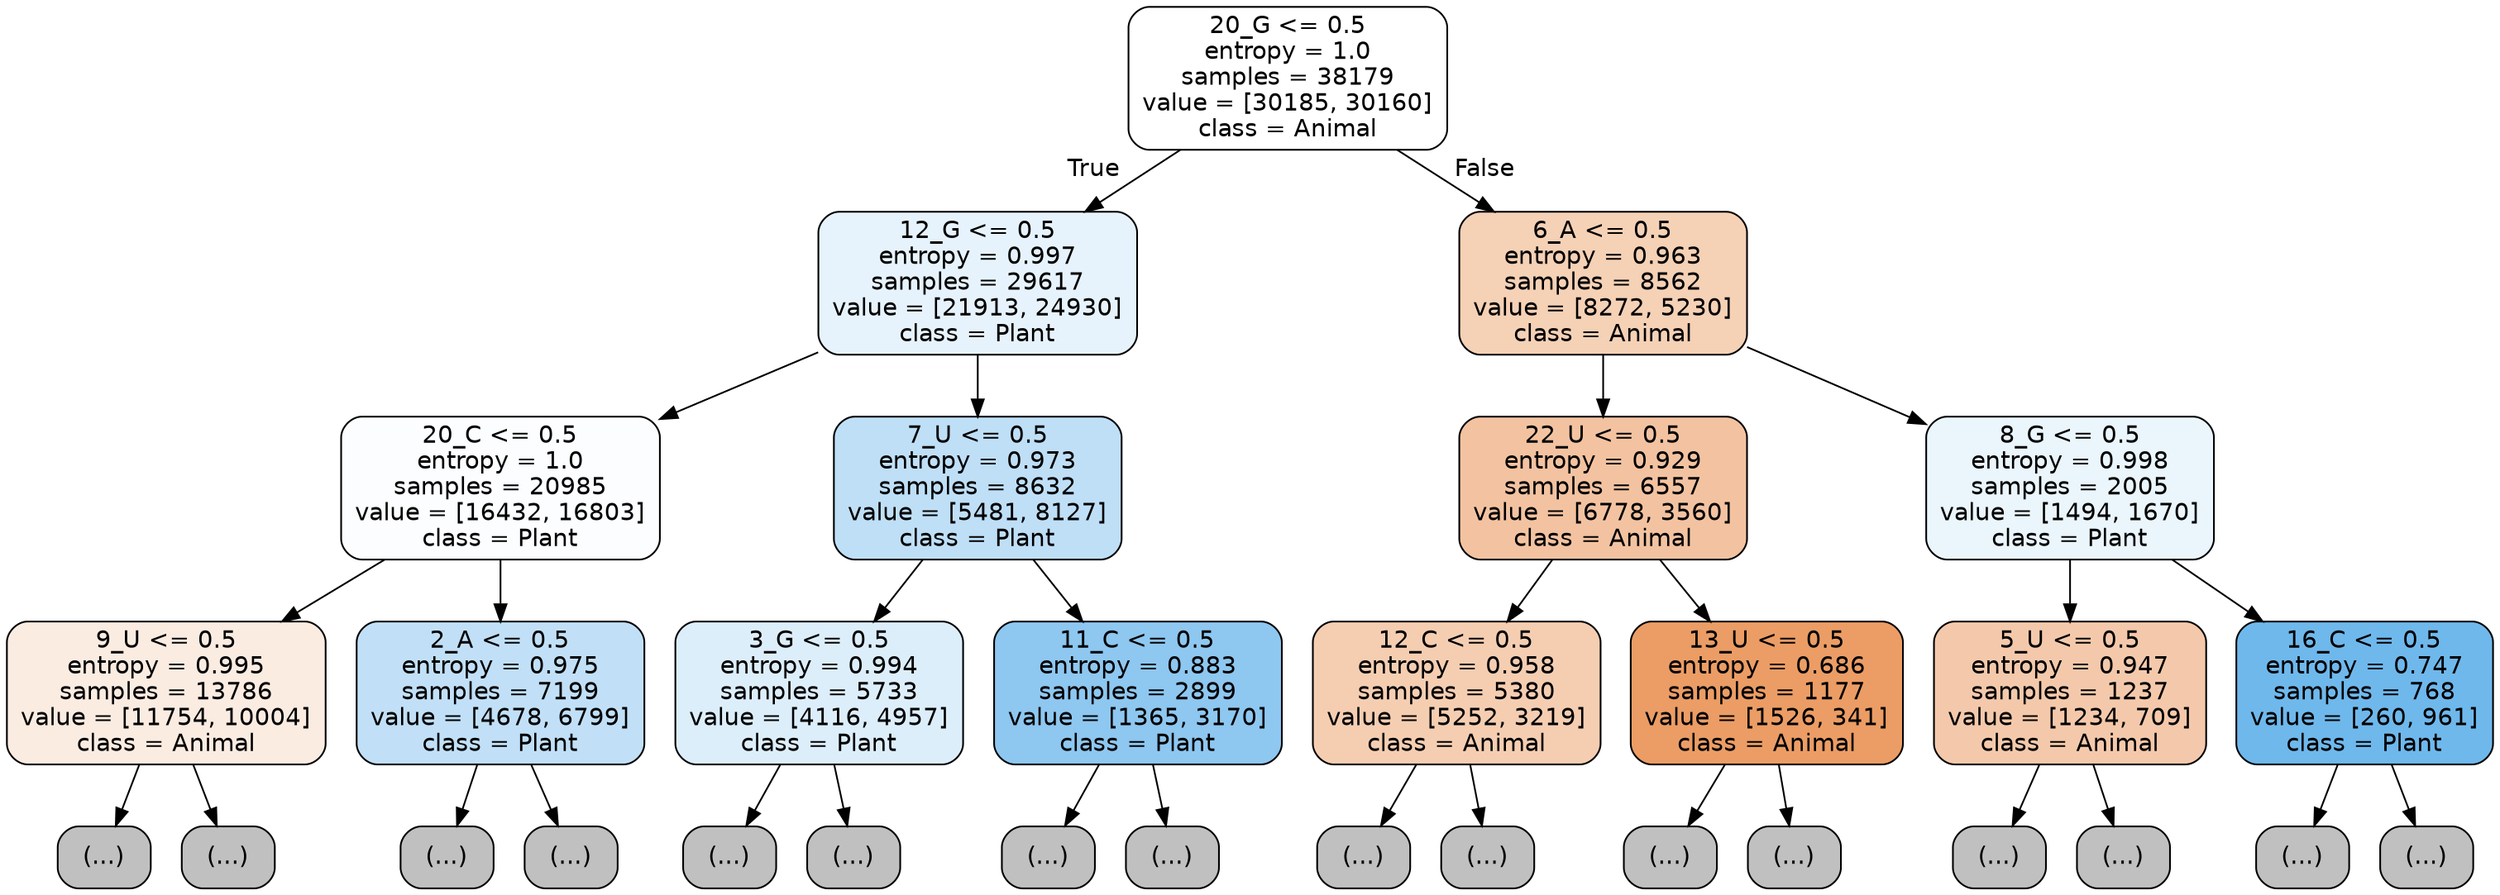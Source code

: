 digraph Tree {
node [shape=box, style="filled, rounded", color="black", fontname="helvetica"] ;
edge [fontname="helvetica"] ;
0 [label="20_G <= 0.5\nentropy = 1.0\nsamples = 38179\nvalue = [30185, 30160]\nclass = Animal", fillcolor="#ffffff"] ;
1 [label="12_G <= 0.5\nentropy = 0.997\nsamples = 29617\nvalue = [21913, 24930]\nclass = Plant", fillcolor="#e7f3fc"] ;
0 -> 1 [labeldistance=2.5, labelangle=45, headlabel="True"] ;
2 [label="20_C <= 0.5\nentropy = 1.0\nsamples = 20985\nvalue = [16432, 16803]\nclass = Plant", fillcolor="#fbfdfe"] ;
1 -> 2 ;
3 [label="9_U <= 0.5\nentropy = 0.995\nsamples = 13786\nvalue = [11754, 10004]\nclass = Animal", fillcolor="#fbece2"] ;
2 -> 3 ;
4 [label="(...)", fillcolor="#C0C0C0"] ;
3 -> 4 ;
4729 [label="(...)", fillcolor="#C0C0C0"] ;
3 -> 4729 ;
6634 [label="2_A <= 0.5\nentropy = 0.975\nsamples = 7199\nvalue = [4678, 6799]\nclass = Plant", fillcolor="#c1e0f7"] ;
2 -> 6634 ;
6635 [label="(...)", fillcolor="#C0C0C0"] ;
6634 -> 6635 ;
8998 [label="(...)", fillcolor="#C0C0C0"] ;
6634 -> 8998 ;
9667 [label="7_U <= 0.5\nentropy = 0.973\nsamples = 8632\nvalue = [5481, 8127]\nclass = Plant", fillcolor="#bfdff7"] ;
1 -> 9667 ;
9668 [label="3_G <= 0.5\nentropy = 0.994\nsamples = 5733\nvalue = [4116, 4957]\nclass = Plant", fillcolor="#ddeefb"] ;
9667 -> 9668 ;
9669 [label="(...)", fillcolor="#C0C0C0"] ;
9668 -> 9669 ;
11424 [label="(...)", fillcolor="#C0C0C0"] ;
9668 -> 11424 ;
12173 [label="11_C <= 0.5\nentropy = 0.883\nsamples = 2899\nvalue = [1365, 3170]\nclass = Plant", fillcolor="#8ec7f0"] ;
9667 -> 12173 ;
12174 [label="(...)", fillcolor="#C0C0C0"] ;
12173 -> 12174 ;
12909 [label="(...)", fillcolor="#C0C0C0"] ;
12173 -> 12909 ;
13054 [label="6_A <= 0.5\nentropy = 0.963\nsamples = 8562\nvalue = [8272, 5230]\nclass = Animal", fillcolor="#f5d1b6"] ;
0 -> 13054 [labeldistance=2.5, labelangle=-45, headlabel="False"] ;
13055 [label="22_U <= 0.5\nentropy = 0.929\nsamples = 6557\nvalue = [6778, 3560]\nclass = Animal", fillcolor="#f3c3a1"] ;
13054 -> 13055 ;
13056 [label="12_C <= 0.5\nentropy = 0.958\nsamples = 5380\nvalue = [5252, 3219]\nclass = Animal", fillcolor="#f5ceb2"] ;
13055 -> 13056 ;
13057 [label="(...)", fillcolor="#C0C0C0"] ;
13056 -> 13057 ;
15366 [label="(...)", fillcolor="#C0C0C0"] ;
13056 -> 15366 ;
15969 [label="13_U <= 0.5\nentropy = 0.686\nsamples = 1177\nvalue = [1526, 341]\nclass = Animal", fillcolor="#eb9d65"] ;
13055 -> 15969 ;
15970 [label="(...)", fillcolor="#C0C0C0"] ;
15969 -> 15970 ;
16283 [label="(...)", fillcolor="#C0C0C0"] ;
15969 -> 16283 ;
16414 [label="8_G <= 0.5\nentropy = 0.998\nsamples = 2005\nvalue = [1494, 1670]\nclass = Plant", fillcolor="#eaf5fc"] ;
13054 -> 16414 ;
16415 [label="5_U <= 0.5\nentropy = 0.947\nsamples = 1237\nvalue = [1234, 709]\nclass = Animal", fillcolor="#f4c9ab"] ;
16414 -> 16415 ;
16416 [label="(...)", fillcolor="#C0C0C0"] ;
16415 -> 16416 ;
16997 [label="(...)", fillcolor="#C0C0C0"] ;
16415 -> 16997 ;
17112 [label="16_C <= 0.5\nentropy = 0.747\nsamples = 768\nvalue = [260, 961]\nclass = Plant", fillcolor="#6fb8ec"] ;
16414 -> 17112 ;
17113 [label="(...)", fillcolor="#C0C0C0"] ;
17112 -> 17113 ;
17300 [label="(...)", fillcolor="#C0C0C0"] ;
17112 -> 17300 ;
}